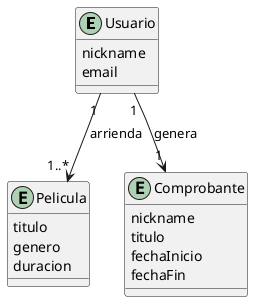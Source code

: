 @startuml
Entity Usuario{
nickname
email
}
Entity Pelicula{
titulo
genero
duracion
}
Entity Comprobante{
nickname
titulo
fechaInicio
fechaFin
}
Usuario"1"-->"1..*"Pelicula:arrienda
Usuario"1"-->"1"Comprobante:genera
@enduml